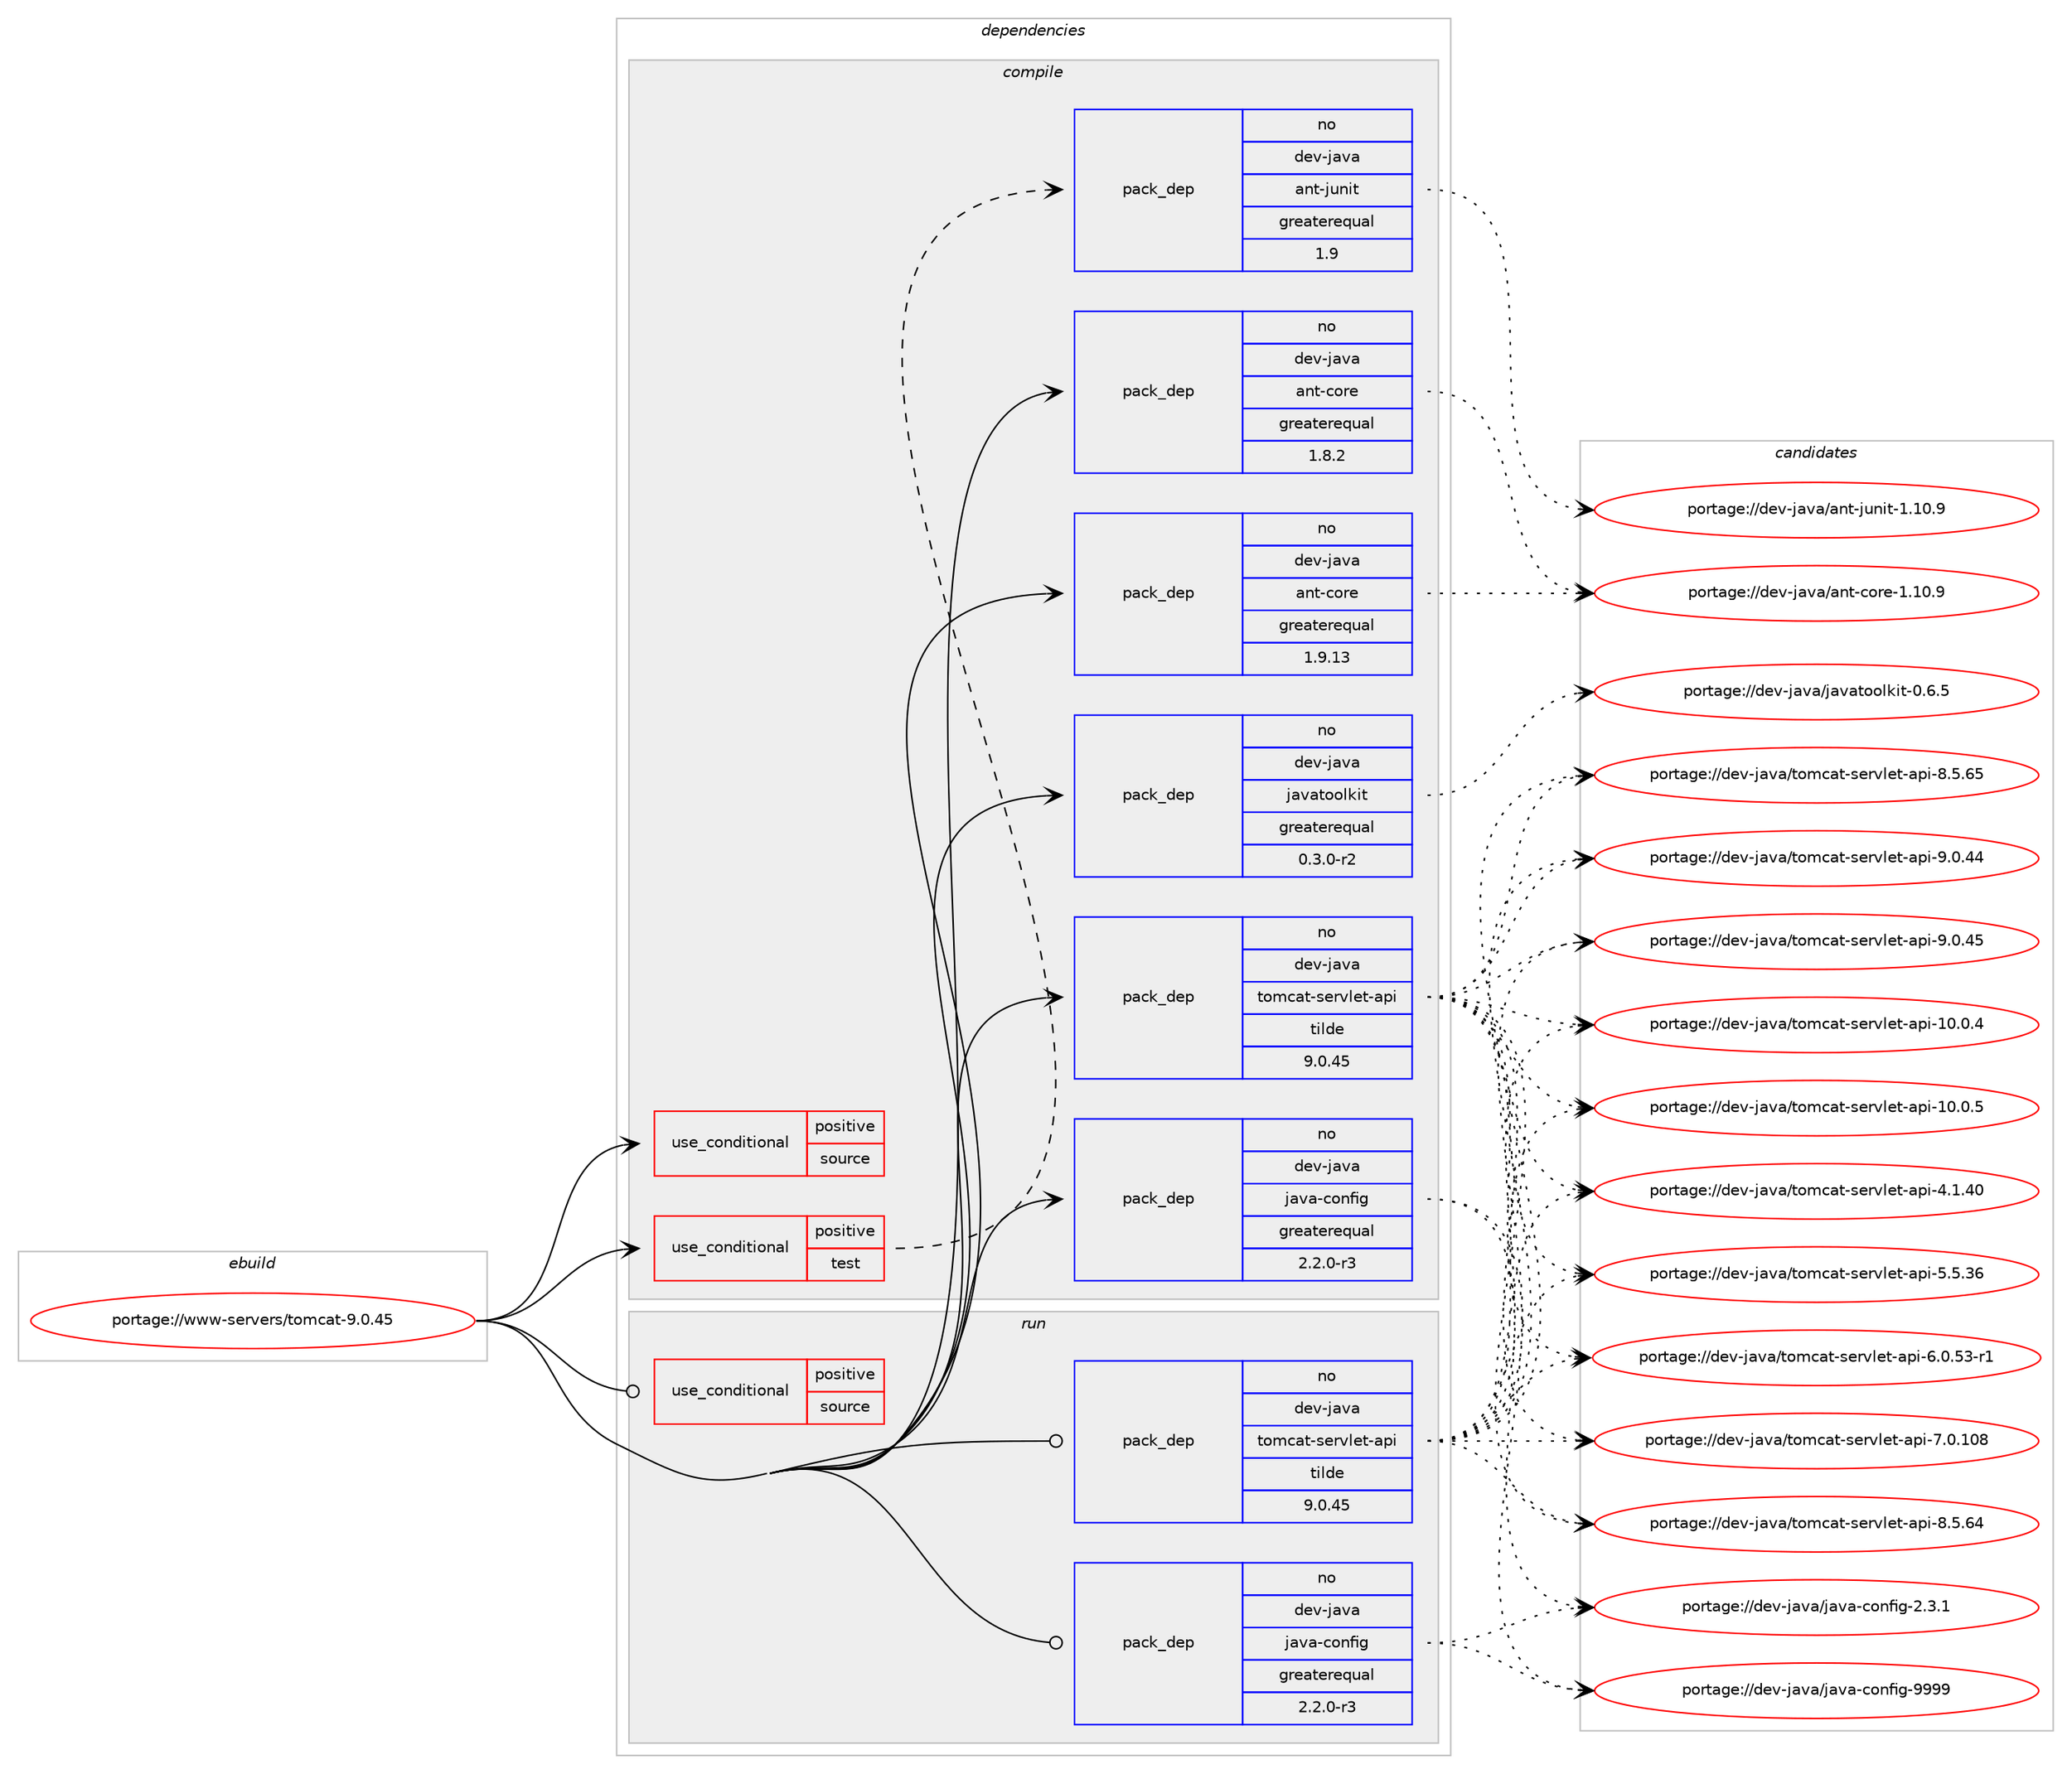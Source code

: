 digraph prolog {

# *************
# Graph options
# *************

newrank=true;
concentrate=true;
compound=true;
graph [rankdir=LR,fontname=Helvetica,fontsize=10,ranksep=1.5];#, ranksep=2.5, nodesep=0.2];
edge  [arrowhead=vee];
node  [fontname=Helvetica,fontsize=10];

# **********
# The ebuild
# **********

subgraph cluster_leftcol {
color=gray;
rank=same;
label=<<i>ebuild</i>>;
id [label="portage://www-servers/tomcat-9.0.45", color=red, width=4, href="../www-servers/tomcat-9.0.45.svg"];
}

# ****************
# The dependencies
# ****************

subgraph cluster_midcol {
color=gray;
label=<<i>dependencies</i>>;
subgraph cluster_compile {
fillcolor="#eeeeee";
style=filled;
label=<<i>compile</i>>;
subgraph cond1149 {
dependency2894 [label=<<TABLE BORDER="0" CELLBORDER="1" CELLSPACING="0" CELLPADDING="4"><TR><TD ROWSPAN="3" CELLPADDING="10">use_conditional</TD></TR><TR><TD>positive</TD></TR><TR><TD>source</TD></TR></TABLE>>, shape=none, color=red];
# *** BEGIN UNKNOWN DEPENDENCY TYPE (TODO) ***
# dependency2894 -> package_dependency(portage://www-servers/tomcat-9.0.45,install,no,app-arch,zip,none,[,,],[],[])
# *** END UNKNOWN DEPENDENCY TYPE (TODO) ***

}
id:e -> dependency2894:w [weight=20,style="solid",arrowhead="vee"];
subgraph cond1150 {
dependency2895 [label=<<TABLE BORDER="0" CELLBORDER="1" CELLSPACING="0" CELLPADDING="4"><TR><TD ROWSPAN="3" CELLPADDING="10">use_conditional</TD></TR><TR><TD>positive</TD></TR><TR><TD>test</TD></TR></TABLE>>, shape=none, color=red];
subgraph pack1679 {
dependency2896 [label=<<TABLE BORDER="0" CELLBORDER="1" CELLSPACING="0" CELLPADDING="4" WIDTH="220"><TR><TD ROWSPAN="6" CELLPADDING="30">pack_dep</TD></TR><TR><TD WIDTH="110">no</TD></TR><TR><TD>dev-java</TD></TR><TR><TD>ant-junit</TD></TR><TR><TD>greaterequal</TD></TR><TR><TD>1.9</TD></TR></TABLE>>, shape=none, color=blue];
}
dependency2895:e -> dependency2896:w [weight=20,style="dashed",arrowhead="vee"];
# *** BEGIN UNKNOWN DEPENDENCY TYPE (TODO) ***
# dependency2895 -> package_dependency(portage://www-servers/tomcat-9.0.45,install,no,dev-java,easymock,none,[,,],[slot(3.2)],[])
# *** END UNKNOWN DEPENDENCY TYPE (TODO) ***

}
id:e -> dependency2895:w [weight=20,style="solid",arrowhead="vee"];
# *** BEGIN UNKNOWN DEPENDENCY TYPE (TODO) ***
# id -> package_dependency(portage://www-servers/tomcat-9.0.45,install,no,app-admin,pwgen,none,[,,],[],[])
# *** END UNKNOWN DEPENDENCY TYPE (TODO) ***

subgraph pack1680 {
dependency2897 [label=<<TABLE BORDER="0" CELLBORDER="1" CELLSPACING="0" CELLPADDING="4" WIDTH="220"><TR><TD ROWSPAN="6" CELLPADDING="30">pack_dep</TD></TR><TR><TD WIDTH="110">no</TD></TR><TR><TD>dev-java</TD></TR><TR><TD>ant-core</TD></TR><TR><TD>greaterequal</TD></TR><TR><TD>1.8.2</TD></TR></TABLE>>, shape=none, color=blue];
}
id:e -> dependency2897:w [weight=20,style="solid",arrowhead="vee"];
subgraph pack1681 {
dependency2898 [label=<<TABLE BORDER="0" CELLBORDER="1" CELLSPACING="0" CELLPADDING="4" WIDTH="220"><TR><TD ROWSPAN="6" CELLPADDING="30">pack_dep</TD></TR><TR><TD WIDTH="110">no</TD></TR><TR><TD>dev-java</TD></TR><TR><TD>ant-core</TD></TR><TR><TD>greaterequal</TD></TR><TR><TD>1.9.13</TD></TR></TABLE>>, shape=none, color=blue];
}
id:e -> dependency2898:w [weight=20,style="solid",arrowhead="vee"];
# *** BEGIN UNKNOWN DEPENDENCY TYPE (TODO) ***
# id -> package_dependency(portage://www-servers/tomcat-9.0.45,install,no,dev-java,eclipse-ecj,none,[,,],[slot(4.15)],[])
# *** END UNKNOWN DEPENDENCY TYPE (TODO) ***

# *** BEGIN UNKNOWN DEPENDENCY TYPE (TODO) ***
# id -> package_dependency(portage://www-servers/tomcat-9.0.45,install,no,dev-java,glassfish-xmlrpc-api,none,[,,],[slot(0)],[])
# *** END UNKNOWN DEPENDENCY TYPE (TODO) ***

subgraph pack1682 {
dependency2899 [label=<<TABLE BORDER="0" CELLBORDER="1" CELLSPACING="0" CELLPADDING="4" WIDTH="220"><TR><TD ROWSPAN="6" CELLPADDING="30">pack_dep</TD></TR><TR><TD WIDTH="110">no</TD></TR><TR><TD>dev-java</TD></TR><TR><TD>java-config</TD></TR><TR><TD>greaterequal</TD></TR><TR><TD>2.2.0-r3</TD></TR></TABLE>>, shape=none, color=blue];
}
id:e -> dependency2899:w [weight=20,style="solid",arrowhead="vee"];
subgraph pack1683 {
dependency2900 [label=<<TABLE BORDER="0" CELLBORDER="1" CELLSPACING="0" CELLPADDING="4" WIDTH="220"><TR><TD ROWSPAN="6" CELLPADDING="30">pack_dep</TD></TR><TR><TD WIDTH="110">no</TD></TR><TR><TD>dev-java</TD></TR><TR><TD>javatoolkit</TD></TR><TR><TD>greaterequal</TD></TR><TR><TD>0.3.0-r2</TD></TR></TABLE>>, shape=none, color=blue];
}
id:e -> dependency2900:w [weight=20,style="solid",arrowhead="vee"];
subgraph pack1684 {
dependency2901 [label=<<TABLE BORDER="0" CELLBORDER="1" CELLSPACING="0" CELLPADDING="4" WIDTH="220"><TR><TD ROWSPAN="6" CELLPADDING="30">pack_dep</TD></TR><TR><TD WIDTH="110">no</TD></TR><TR><TD>dev-java</TD></TR><TR><TD>tomcat-servlet-api</TD></TR><TR><TD>tilde</TD></TR><TR><TD>9.0.45</TD></TR></TABLE>>, shape=none, color=blue];
}
id:e -> dependency2901:w [weight=20,style="solid",arrowhead="vee"];
# *** BEGIN UNKNOWN DEPENDENCY TYPE (TODO) ***
# id -> package_dependency(portage://www-servers/tomcat-9.0.45,install,no,dev-java,wsdl4j,none,[,,],[slot(0)],[])
# *** END UNKNOWN DEPENDENCY TYPE (TODO) ***

# *** BEGIN UNKNOWN DEPENDENCY TYPE (TODO) ***
# id -> package_dependency(portage://www-servers/tomcat-9.0.45,install,no,virtual,jdk,none,[,,],[slot(1.8)],[])
# *** END UNKNOWN DEPENDENCY TYPE (TODO) ***

}
subgraph cluster_compileandrun {
fillcolor="#eeeeee";
style=filled;
label=<<i>compile and run</i>>;
}
subgraph cluster_run {
fillcolor="#eeeeee";
style=filled;
label=<<i>run</i>>;
subgraph cond1151 {
dependency2902 [label=<<TABLE BORDER="0" CELLBORDER="1" CELLSPACING="0" CELLPADDING="4"><TR><TD ROWSPAN="3" CELLPADDING="10">use_conditional</TD></TR><TR><TD>positive</TD></TR><TR><TD>source</TD></TR></TABLE>>, shape=none, color=red];
# *** BEGIN UNKNOWN DEPENDENCY TYPE (TODO) ***
# dependency2902 -> package_dependency(portage://www-servers/tomcat-9.0.45,run,no,app-arch,zip,none,[,,],[],[])
# *** END UNKNOWN DEPENDENCY TYPE (TODO) ***

}
id:e -> dependency2902:w [weight=20,style="solid",arrowhead="odot"];
# *** BEGIN UNKNOWN DEPENDENCY TYPE (TODO) ***
# id -> package_dependency(portage://www-servers/tomcat-9.0.45,run,no,acct-group,tomcat,none,[,,],[],[])
# *** END UNKNOWN DEPENDENCY TYPE (TODO) ***

# *** BEGIN UNKNOWN DEPENDENCY TYPE (TODO) ***
# id -> package_dependency(portage://www-servers/tomcat-9.0.45,run,no,acct-user,tomcat,none,[,,],[],[])
# *** END UNKNOWN DEPENDENCY TYPE (TODO) ***

# *** BEGIN UNKNOWN DEPENDENCY TYPE (TODO) ***
# id -> package_dependency(portage://www-servers/tomcat-9.0.45,run,no,dev-java,eclipse-ecj,none,[,,],[slot(4.15)],[])
# *** END UNKNOWN DEPENDENCY TYPE (TODO) ***

# *** BEGIN UNKNOWN DEPENDENCY TYPE (TODO) ***
# id -> package_dependency(portage://www-servers/tomcat-9.0.45,run,no,dev-java,glassfish-xmlrpc-api,none,[,,],[slot(0)],[])
# *** END UNKNOWN DEPENDENCY TYPE (TODO) ***

subgraph pack1685 {
dependency2903 [label=<<TABLE BORDER="0" CELLBORDER="1" CELLSPACING="0" CELLPADDING="4" WIDTH="220"><TR><TD ROWSPAN="6" CELLPADDING="30">pack_dep</TD></TR><TR><TD WIDTH="110">no</TD></TR><TR><TD>dev-java</TD></TR><TR><TD>java-config</TD></TR><TR><TD>greaterequal</TD></TR><TR><TD>2.2.0-r3</TD></TR></TABLE>>, shape=none, color=blue];
}
id:e -> dependency2903:w [weight=20,style="solid",arrowhead="odot"];
subgraph pack1686 {
dependency2904 [label=<<TABLE BORDER="0" CELLBORDER="1" CELLSPACING="0" CELLPADDING="4" WIDTH="220"><TR><TD ROWSPAN="6" CELLPADDING="30">pack_dep</TD></TR><TR><TD WIDTH="110">no</TD></TR><TR><TD>dev-java</TD></TR><TR><TD>tomcat-servlet-api</TD></TR><TR><TD>tilde</TD></TR><TR><TD>9.0.45</TD></TR></TABLE>>, shape=none, color=blue];
}
id:e -> dependency2904:w [weight=20,style="solid",arrowhead="odot"];
# *** BEGIN UNKNOWN DEPENDENCY TYPE (TODO) ***
# id -> package_dependency(portage://www-servers/tomcat-9.0.45,run,no,dev-java,wsdl4j,none,[,,],[slot(0)],[])
# *** END UNKNOWN DEPENDENCY TYPE (TODO) ***

# *** BEGIN UNKNOWN DEPENDENCY TYPE (TODO) ***
# id -> package_dependency(portage://www-servers/tomcat-9.0.45,run,no,virtual,jre,none,[,,],[],[])
# *** END UNKNOWN DEPENDENCY TYPE (TODO) ***

}
}

# **************
# The candidates
# **************

subgraph cluster_choices {
rank=same;
color=gray;
label=<<i>candidates</i>>;

subgraph choice1679 {
color=black;
nodesep=1;
choice10010111845106971189747971101164510611711010511645494649484657 [label="portage://dev-java/ant-junit-1.10.9", color=red, width=4,href="../dev-java/ant-junit-1.10.9.svg"];
dependency2896:e -> choice10010111845106971189747971101164510611711010511645494649484657:w [style=dotted,weight="100"];
}
subgraph choice1680 {
color=black;
nodesep=1;
choice1001011184510697118974797110116459911111410145494649484657 [label="portage://dev-java/ant-core-1.10.9", color=red, width=4,href="../dev-java/ant-core-1.10.9.svg"];
dependency2897:e -> choice1001011184510697118974797110116459911111410145494649484657:w [style=dotted,weight="100"];
}
subgraph choice1681 {
color=black;
nodesep=1;
choice1001011184510697118974797110116459911111410145494649484657 [label="portage://dev-java/ant-core-1.10.9", color=red, width=4,href="../dev-java/ant-core-1.10.9.svg"];
dependency2898:e -> choice1001011184510697118974797110116459911111410145494649484657:w [style=dotted,weight="100"];
}
subgraph choice1682 {
color=black;
nodesep=1;
choice1001011184510697118974710697118974599111110102105103455046514649 [label="portage://dev-java/java-config-2.3.1", color=red, width=4,href="../dev-java/java-config-2.3.1.svg"];
choice10010111845106971189747106971189745991111101021051034557575757 [label="portage://dev-java/java-config-9999", color=red, width=4,href="../dev-java/java-config-9999.svg"];
dependency2899:e -> choice1001011184510697118974710697118974599111110102105103455046514649:w [style=dotted,weight="100"];
dependency2899:e -> choice10010111845106971189747106971189745991111101021051034557575757:w [style=dotted,weight="100"];
}
subgraph choice1683 {
color=black;
nodesep=1;
choice100101118451069711897471069711897116111111108107105116454846544653 [label="portage://dev-java/javatoolkit-0.6.5", color=red, width=4,href="../dev-java/javatoolkit-0.6.5.svg"];
dependency2900:e -> choice100101118451069711897471069711897116111111108107105116454846544653:w [style=dotted,weight="100"];
}
subgraph choice1684 {
color=black;
nodesep=1;
choice10010111845106971189747116111109999711645115101114118108101116459711210545494846484652 [label="portage://dev-java/tomcat-servlet-api-10.0.4", color=red, width=4,href="../dev-java/tomcat-servlet-api-10.0.4.svg"];
choice10010111845106971189747116111109999711645115101114118108101116459711210545494846484653 [label="portage://dev-java/tomcat-servlet-api-10.0.5", color=red, width=4,href="../dev-java/tomcat-servlet-api-10.0.5.svg"];
choice10010111845106971189747116111109999711645115101114118108101116459711210545524649465248 [label="portage://dev-java/tomcat-servlet-api-4.1.40", color=red, width=4,href="../dev-java/tomcat-servlet-api-4.1.40.svg"];
choice10010111845106971189747116111109999711645115101114118108101116459711210545534653465154 [label="portage://dev-java/tomcat-servlet-api-5.5.36", color=red, width=4,href="../dev-java/tomcat-servlet-api-5.5.36.svg"];
choice100101118451069711897471161111099997116451151011141181081011164597112105455446484653514511449 [label="portage://dev-java/tomcat-servlet-api-6.0.53-r1", color=red, width=4,href="../dev-java/tomcat-servlet-api-6.0.53-r1.svg"];
choice1001011184510697118974711611110999971164511510111411810810111645971121054555464846494856 [label="portage://dev-java/tomcat-servlet-api-7.0.108", color=red, width=4,href="../dev-java/tomcat-servlet-api-7.0.108.svg"];
choice10010111845106971189747116111109999711645115101114118108101116459711210545564653465452 [label="portage://dev-java/tomcat-servlet-api-8.5.64", color=red, width=4,href="../dev-java/tomcat-servlet-api-8.5.64.svg"];
choice10010111845106971189747116111109999711645115101114118108101116459711210545564653465453 [label="portage://dev-java/tomcat-servlet-api-8.5.65", color=red, width=4,href="../dev-java/tomcat-servlet-api-8.5.65.svg"];
choice10010111845106971189747116111109999711645115101114118108101116459711210545574648465252 [label="portage://dev-java/tomcat-servlet-api-9.0.44", color=red, width=4,href="../dev-java/tomcat-servlet-api-9.0.44.svg"];
choice10010111845106971189747116111109999711645115101114118108101116459711210545574648465253 [label="portage://dev-java/tomcat-servlet-api-9.0.45", color=red, width=4,href="../dev-java/tomcat-servlet-api-9.0.45.svg"];
dependency2901:e -> choice10010111845106971189747116111109999711645115101114118108101116459711210545494846484652:w [style=dotted,weight="100"];
dependency2901:e -> choice10010111845106971189747116111109999711645115101114118108101116459711210545494846484653:w [style=dotted,weight="100"];
dependency2901:e -> choice10010111845106971189747116111109999711645115101114118108101116459711210545524649465248:w [style=dotted,weight="100"];
dependency2901:e -> choice10010111845106971189747116111109999711645115101114118108101116459711210545534653465154:w [style=dotted,weight="100"];
dependency2901:e -> choice100101118451069711897471161111099997116451151011141181081011164597112105455446484653514511449:w [style=dotted,weight="100"];
dependency2901:e -> choice1001011184510697118974711611110999971164511510111411810810111645971121054555464846494856:w [style=dotted,weight="100"];
dependency2901:e -> choice10010111845106971189747116111109999711645115101114118108101116459711210545564653465452:w [style=dotted,weight="100"];
dependency2901:e -> choice10010111845106971189747116111109999711645115101114118108101116459711210545564653465453:w [style=dotted,weight="100"];
dependency2901:e -> choice10010111845106971189747116111109999711645115101114118108101116459711210545574648465252:w [style=dotted,weight="100"];
dependency2901:e -> choice10010111845106971189747116111109999711645115101114118108101116459711210545574648465253:w [style=dotted,weight="100"];
}
subgraph choice1685 {
color=black;
nodesep=1;
choice1001011184510697118974710697118974599111110102105103455046514649 [label="portage://dev-java/java-config-2.3.1", color=red, width=4,href="../dev-java/java-config-2.3.1.svg"];
choice10010111845106971189747106971189745991111101021051034557575757 [label="portage://dev-java/java-config-9999", color=red, width=4,href="../dev-java/java-config-9999.svg"];
dependency2903:e -> choice1001011184510697118974710697118974599111110102105103455046514649:w [style=dotted,weight="100"];
dependency2903:e -> choice10010111845106971189747106971189745991111101021051034557575757:w [style=dotted,weight="100"];
}
subgraph choice1686 {
color=black;
nodesep=1;
choice10010111845106971189747116111109999711645115101114118108101116459711210545494846484652 [label="portage://dev-java/tomcat-servlet-api-10.0.4", color=red, width=4,href="../dev-java/tomcat-servlet-api-10.0.4.svg"];
choice10010111845106971189747116111109999711645115101114118108101116459711210545494846484653 [label="portage://dev-java/tomcat-servlet-api-10.0.5", color=red, width=4,href="../dev-java/tomcat-servlet-api-10.0.5.svg"];
choice10010111845106971189747116111109999711645115101114118108101116459711210545524649465248 [label="portage://dev-java/tomcat-servlet-api-4.1.40", color=red, width=4,href="../dev-java/tomcat-servlet-api-4.1.40.svg"];
choice10010111845106971189747116111109999711645115101114118108101116459711210545534653465154 [label="portage://dev-java/tomcat-servlet-api-5.5.36", color=red, width=4,href="../dev-java/tomcat-servlet-api-5.5.36.svg"];
choice100101118451069711897471161111099997116451151011141181081011164597112105455446484653514511449 [label="portage://dev-java/tomcat-servlet-api-6.0.53-r1", color=red, width=4,href="../dev-java/tomcat-servlet-api-6.0.53-r1.svg"];
choice1001011184510697118974711611110999971164511510111411810810111645971121054555464846494856 [label="portage://dev-java/tomcat-servlet-api-7.0.108", color=red, width=4,href="../dev-java/tomcat-servlet-api-7.0.108.svg"];
choice10010111845106971189747116111109999711645115101114118108101116459711210545564653465452 [label="portage://dev-java/tomcat-servlet-api-8.5.64", color=red, width=4,href="../dev-java/tomcat-servlet-api-8.5.64.svg"];
choice10010111845106971189747116111109999711645115101114118108101116459711210545564653465453 [label="portage://dev-java/tomcat-servlet-api-8.5.65", color=red, width=4,href="../dev-java/tomcat-servlet-api-8.5.65.svg"];
choice10010111845106971189747116111109999711645115101114118108101116459711210545574648465252 [label="portage://dev-java/tomcat-servlet-api-9.0.44", color=red, width=4,href="../dev-java/tomcat-servlet-api-9.0.44.svg"];
choice10010111845106971189747116111109999711645115101114118108101116459711210545574648465253 [label="portage://dev-java/tomcat-servlet-api-9.0.45", color=red, width=4,href="../dev-java/tomcat-servlet-api-9.0.45.svg"];
dependency2904:e -> choice10010111845106971189747116111109999711645115101114118108101116459711210545494846484652:w [style=dotted,weight="100"];
dependency2904:e -> choice10010111845106971189747116111109999711645115101114118108101116459711210545494846484653:w [style=dotted,weight="100"];
dependency2904:e -> choice10010111845106971189747116111109999711645115101114118108101116459711210545524649465248:w [style=dotted,weight="100"];
dependency2904:e -> choice10010111845106971189747116111109999711645115101114118108101116459711210545534653465154:w [style=dotted,weight="100"];
dependency2904:e -> choice100101118451069711897471161111099997116451151011141181081011164597112105455446484653514511449:w [style=dotted,weight="100"];
dependency2904:e -> choice1001011184510697118974711611110999971164511510111411810810111645971121054555464846494856:w [style=dotted,weight="100"];
dependency2904:e -> choice10010111845106971189747116111109999711645115101114118108101116459711210545564653465452:w [style=dotted,weight="100"];
dependency2904:e -> choice10010111845106971189747116111109999711645115101114118108101116459711210545564653465453:w [style=dotted,weight="100"];
dependency2904:e -> choice10010111845106971189747116111109999711645115101114118108101116459711210545574648465252:w [style=dotted,weight="100"];
dependency2904:e -> choice10010111845106971189747116111109999711645115101114118108101116459711210545574648465253:w [style=dotted,weight="100"];
}
}

}
